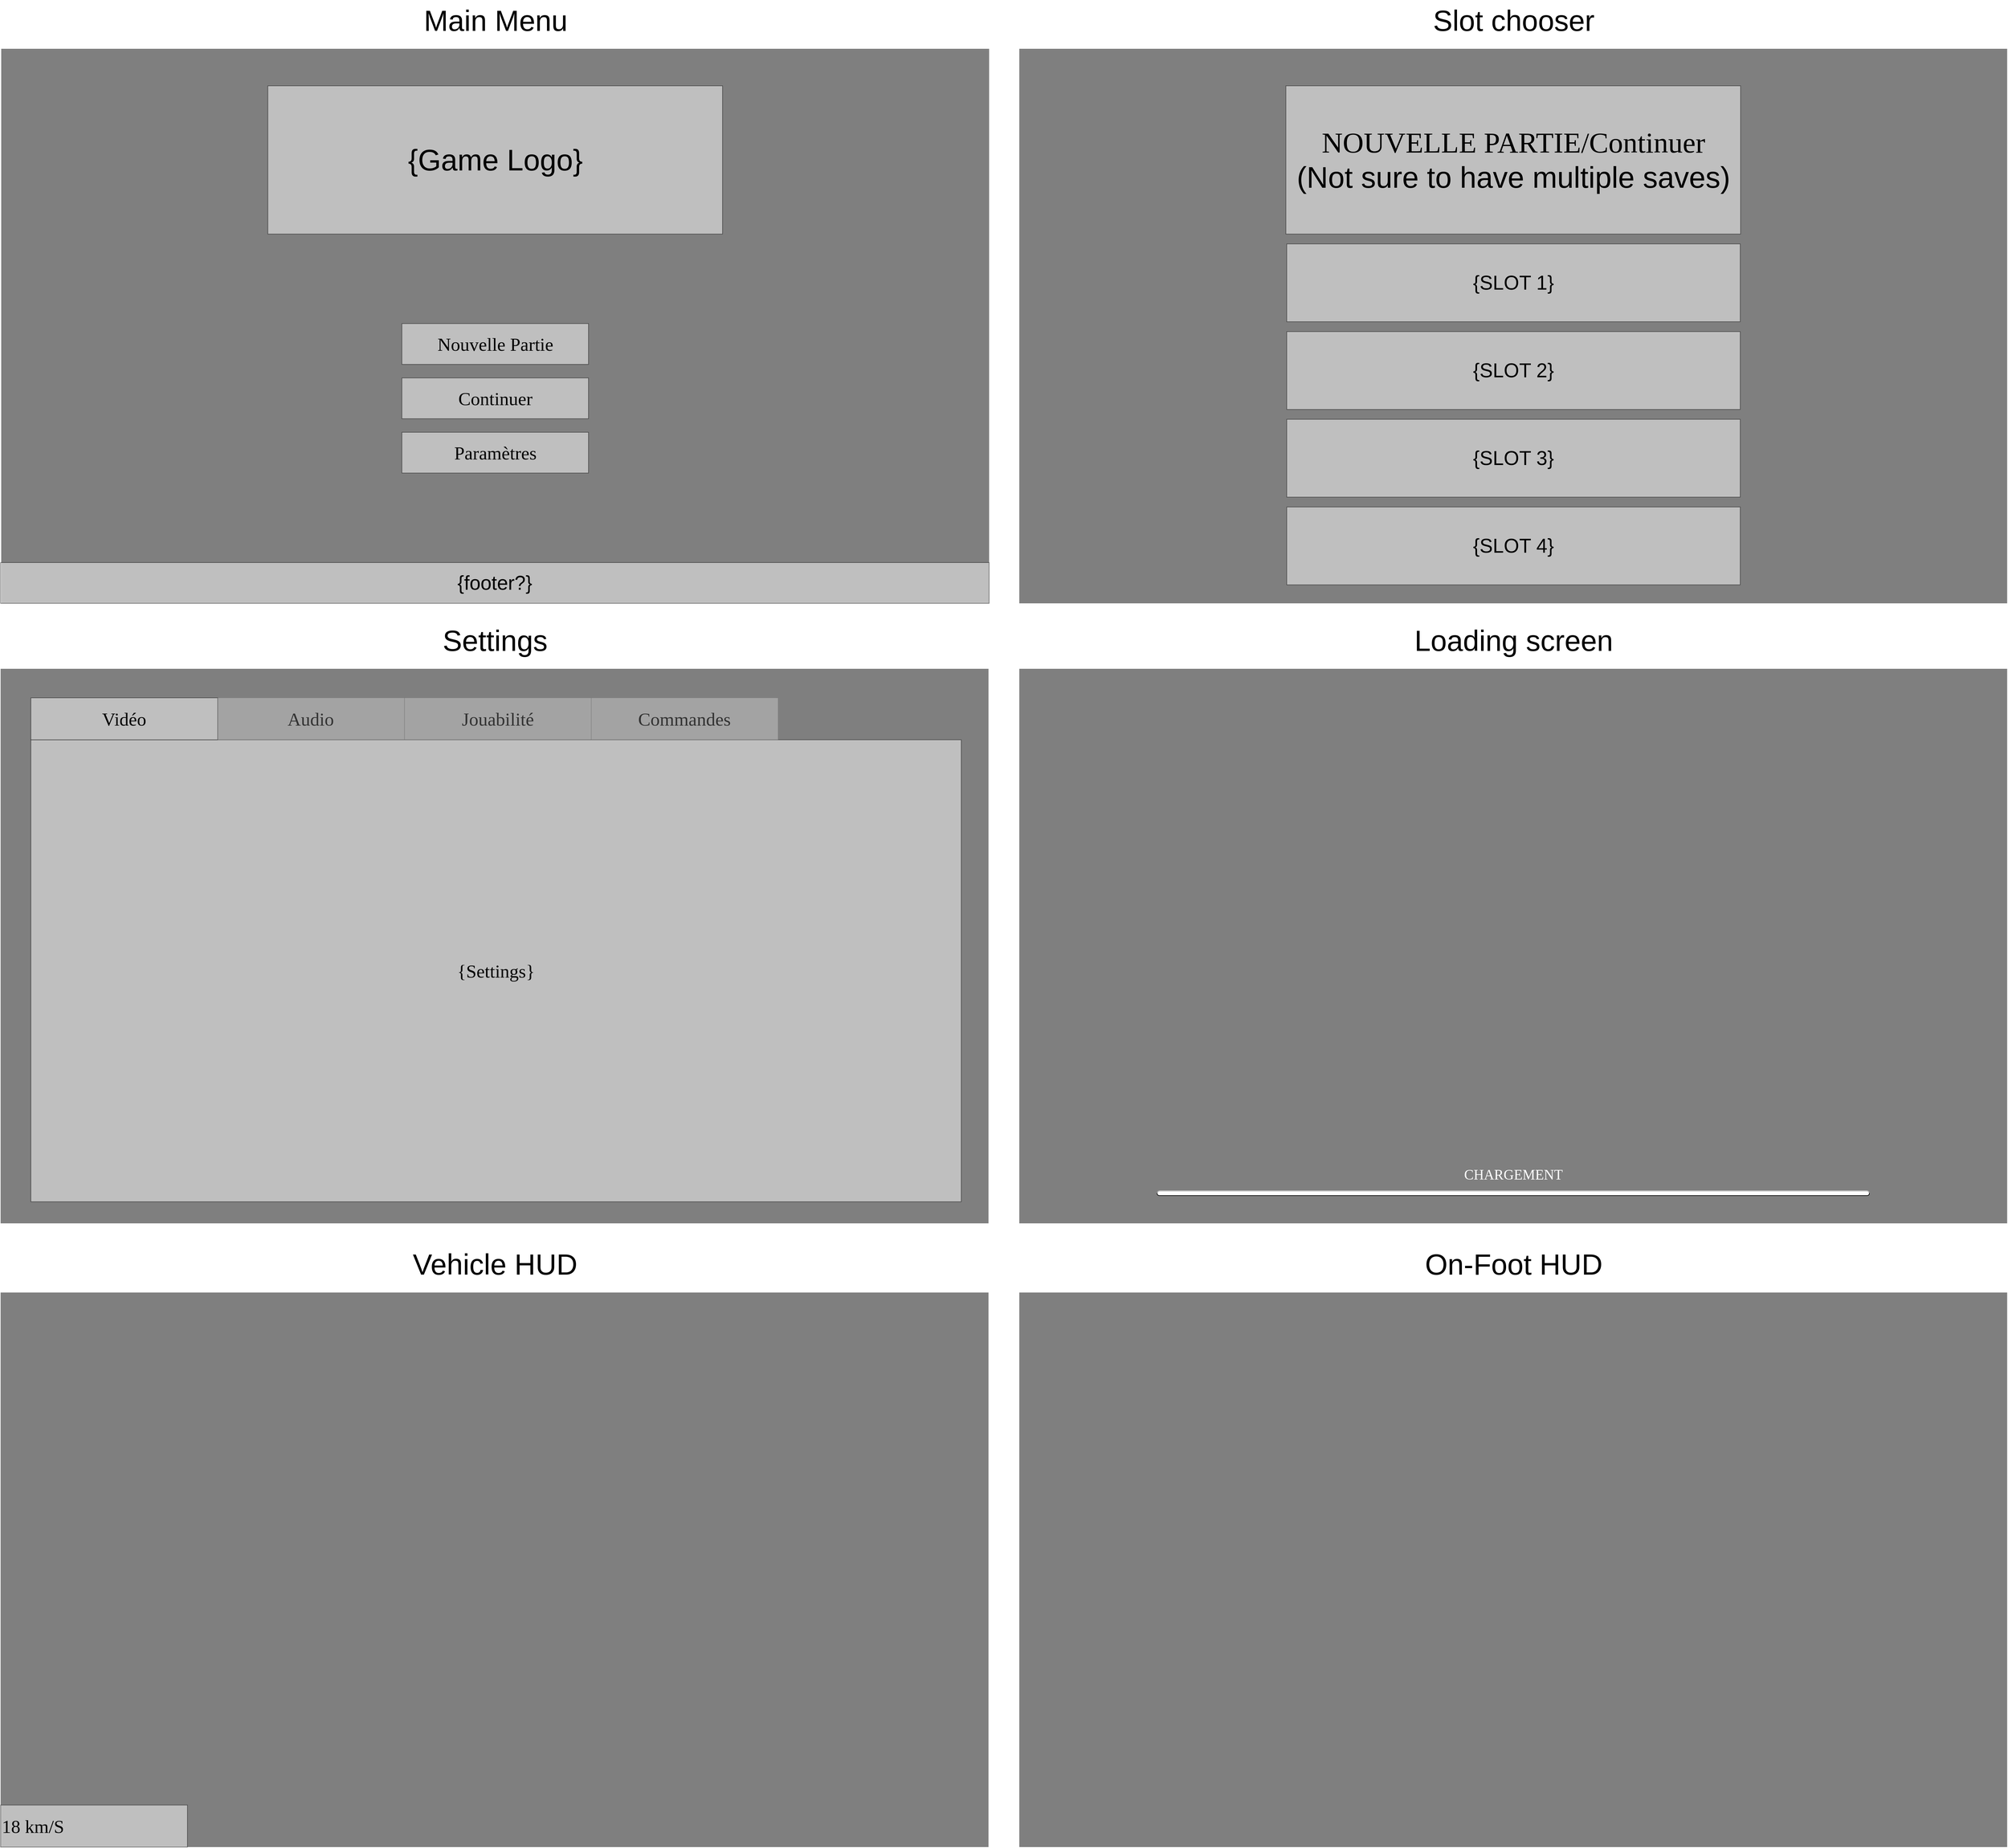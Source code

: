 <mxfile version="20.1.1" type="device"><diagram id="qEtMGmH5q-zqif5FPm-o" name="Page-1"><mxGraphModel dx="3128" dy="2200" grid="0" gridSize="10" guides="1" tooltips="1" connect="1" arrows="1" fold="1" page="0" pageScale="1" pageWidth="1600" pageHeight="900" background="none" math="0" shadow="0"><root><mxCell id="0"/><mxCell id="1" parent="0"/><mxCell id="xV0X3_lvJoVF3Biqp_16-1" value="" style="shape=image;verticalLabelPosition=bottom;labelBackgroundColor=default;verticalAlign=top;aspect=fixed;imageAspect=0;image=https://voyage-onirique.com/wp-content/uploads/2019/05/WallpaperStudio10-119390-landscape.jpg;opacity=50;imageBackground=#000000;" parent="1" vertex="1"><mxGeometry x="4" y="2" width="1599.18" height="898" as="geometry"/></mxCell><mxCell id="xV0X3_lvJoVF3Biqp_16-2" value="&lt;font data-font-src=&quot;https://www.dafont.com/lemon-milk.font&quot; face=&quot;Lemon Milk&quot; style=&quot;font-size: 30px;&quot;&gt;Nouvelle Partie&lt;/font&gt;" style="rounded=0;whiteSpace=wrap;html=1;opacity=50;" parent="1" vertex="1"><mxGeometry x="652.59" y="447" width="302" height="66" as="geometry"/></mxCell><mxCell id="xV0X3_lvJoVF3Biqp_16-3" value="&lt;font data-font-src=&quot;https://www.dafont.com/lemon-milk.font&quot; face=&quot;Lemon Milk&quot; style=&quot;font-size: 30px;&quot;&gt;Continuer&lt;/font&gt;" style="rounded=0;whiteSpace=wrap;html=1;opacity=50;" parent="1" vertex="1"><mxGeometry x="652.59" y="535" width="302" height="66" as="geometry"/></mxCell><mxCell id="xV0X3_lvJoVF3Biqp_16-4" value="&lt;font data-font-src=&quot;https://www.dafont.com/lemon-milk.font&quot; face=&quot;Lemon Milk&quot; style=&quot;font-size: 30px;&quot;&gt;Paramètres&lt;/font&gt;" style="rounded=0;whiteSpace=wrap;html=1;opacity=50;" parent="1" vertex="1"><mxGeometry x="652.59" y="623" width="302" height="66" as="geometry"/></mxCell><mxCell id="xV0X3_lvJoVF3Biqp_16-6" value="&lt;font style=&quot;font-size: 48px;&quot;&gt;{Game Logo}&lt;/font&gt;" style="rounded=0;whiteSpace=wrap;html=1;fontFamily=Helvetica;fontSize=12;fontColor=default;strokeColor=default;fillColor=default;opacity=50;" parent="1" vertex="1"><mxGeometry x="435.59" y="62" width="736" height="240" as="geometry"/></mxCell><mxCell id="xV0X3_lvJoVF3Biqp_16-7" value="" style="shape=image;verticalLabelPosition=bottom;labelBackgroundColor=default;verticalAlign=top;aspect=fixed;imageAspect=0;image=https://voyage-onirique.com/wp-content/uploads/2019/05/WallpaperStudio10-119390-landscape.jpg;opacity=50;imageBackground=#000000;" parent="1" vertex="1"><mxGeometry x="1652" y="2" width="1599.18" height="898" as="geometry"/></mxCell><mxCell id="xV0X3_lvJoVF3Biqp_16-8" value="&lt;font style=&quot;font-size: 32px;&quot;&gt;{SLOT 1}&lt;/font&gt;" style="rounded=0;whiteSpace=wrap;html=1;opacity=50;" parent="1" vertex="1"><mxGeometry x="2085" y="318" width="734" height="126" as="geometry"/></mxCell><mxCell id="xV0X3_lvJoVF3Biqp_16-12" value="&lt;font data-font-src=&quot;https://www.dafont.com/lemon-milk.font&quot; style=&quot;&quot;&gt;&lt;font style=&quot;font-size: 47px;&quot; face=&quot;Lemon Milk&quot;&gt;NOUVELLE PARTIE/Continuer&lt;/font&gt;&lt;br&gt;&lt;span style=&quot;font-size: 48px;&quot;&gt;(Not sure to have multiple saves)&lt;/span&gt;&lt;br&gt;&lt;/font&gt;" style="rounded=0;whiteSpace=wrap;html=1;fontFamily=Helvetica;fontSize=12;fontColor=default;strokeColor=default;fillColor=default;opacity=50;" parent="1" vertex="1"><mxGeometry x="2083.59" y="62" width="736" height="240" as="geometry"/></mxCell><mxCell id="xV0X3_lvJoVF3Biqp_16-13" value="&lt;span style=&quot;font-size: 32px;&quot;&gt;{SLOT 2}&lt;/span&gt;" style="rounded=0;whiteSpace=wrap;html=1;opacity=50;" parent="1" vertex="1"><mxGeometry x="2085" y="460" width="734" height="126" as="geometry"/></mxCell><mxCell id="xV0X3_lvJoVF3Biqp_16-14" value="&lt;span style=&quot;font-size: 32px;&quot;&gt;{SLOT 3}&lt;/span&gt;" style="rounded=0;whiteSpace=wrap;html=1;opacity=50;" parent="1" vertex="1"><mxGeometry x="2085" y="602" width="734" height="126" as="geometry"/></mxCell><mxCell id="xV0X3_lvJoVF3Biqp_16-15" value="&lt;span style=&quot;font-size: 32px;&quot;&gt;{SLOT 4}&lt;/span&gt;" style="rounded=0;whiteSpace=wrap;html=1;opacity=50;" parent="1" vertex="1"><mxGeometry x="2085" y="744" width="734" height="126" as="geometry"/></mxCell><mxCell id="xV0X3_lvJoVF3Biqp_16-16" value="&lt;font face=&quot;Helvetica&quot;&gt;{footer?}&lt;/font&gt;" style="rounded=0;whiteSpace=wrap;html=1;fontFamily=Lemon Milk;fontSource=https%3A%2F%2Fwww.dafont.com%2Flemon-milk.font;fontSize=32;fontColor=default;strokeColor=default;fillColor=default;opacity=50;" parent="1" vertex="1"><mxGeometry x="3" y="834" width="1600.18" height="66" as="geometry"/></mxCell><mxCell id="xV0X3_lvJoVF3Biqp_16-17" value="Main Menu" style="text;html=1;align=center;verticalAlign=middle;resizable=0;points=[];autosize=1;strokeColor=none;fillColor=none;fontSize=47;fontFamily=Helvetica;fontColor=default;" parent="1" vertex="1"><mxGeometry x="678.09" y="-77" width="251" height="68" as="geometry"/></mxCell><mxCell id="xV0X3_lvJoVF3Biqp_16-18" value="Slot chooser" style="text;html=1;align=center;verticalAlign=middle;resizable=0;points=[];autosize=1;strokeColor=none;fillColor=none;fontSize=47;fontFamily=Helvetica;fontColor=default;" parent="1" vertex="1"><mxGeometry x="2312.09" y="-77" width="279" height="68" as="geometry"/></mxCell><mxCell id="xV0X3_lvJoVF3Biqp_16-19" value="" style="shape=image;verticalLabelPosition=bottom;labelBackgroundColor=default;verticalAlign=top;aspect=fixed;imageAspect=0;image=https://voyage-onirique.com/wp-content/uploads/2019/05/WallpaperStudio10-119390-landscape.jpg;opacity=50;imageBackground=#000000;" parent="1" vertex="1"><mxGeometry x="3" y="1006" width="1599.18" height="898" as="geometry"/></mxCell><mxCell id="xV0X3_lvJoVF3Biqp_16-20" value="Settings" style="text;html=1;align=center;verticalAlign=middle;resizable=0;points=[];autosize=1;strokeColor=none;fillColor=none;fontSize=47;fontFamily=Helvetica;fontColor=default;" parent="1" vertex="1"><mxGeometry x="709.09" y="927" width="188" height="68" as="geometry"/></mxCell><mxCell id="xV0X3_lvJoVF3Biqp_16-21" value="" style="shape=image;verticalLabelPosition=bottom;labelBackgroundColor=default;verticalAlign=top;aspect=fixed;imageAspect=0;image=https://voyage-onirique.com/wp-content/uploads/2019/05/WallpaperStudio10-119390-landscape.jpg;opacity=50;imageBackground=#000000;" parent="1" vertex="1"><mxGeometry x="1652" y="1006" width="1599.18" height="898" as="geometry"/></mxCell><mxCell id="xV0X3_lvJoVF3Biqp_16-22" value="Loading screen" style="text;html=1;align=center;verticalAlign=middle;resizable=0;points=[];autosize=1;strokeColor=none;fillColor=none;fontSize=47;fontFamily=Helvetica;fontColor=default;" parent="1" vertex="1"><mxGeometry x="2282.09" y="927" width="339" height="68" as="geometry"/></mxCell><mxCell id="xV0X3_lvJoVF3Biqp_16-23" value="" style="shape=image;verticalLabelPosition=bottom;labelBackgroundColor=default;verticalAlign=top;aspect=fixed;imageAspect=0;image=https://voyage-onirique.com/wp-content/uploads/2019/05/WallpaperStudio10-119390-landscape.jpg;opacity=50;imageBackground=#000000;" parent="1" vertex="1"><mxGeometry x="3" y="2016" width="1599.18" height="898" as="geometry"/></mxCell><mxCell id="xV0X3_lvJoVF3Biqp_16-24" value="Vehicle HUD" style="text;html=1;align=center;verticalAlign=middle;resizable=0;points=[];autosize=1;strokeColor=none;fillColor=none;fontSize=47;fontFamily=Helvetica;fontColor=default;" parent="1" vertex="1"><mxGeometry x="661.09" y="1937" width="284" height="68" as="geometry"/></mxCell><mxCell id="xV0X3_lvJoVF3Biqp_16-25" value="" style="shape=image;verticalLabelPosition=bottom;labelBackgroundColor=default;verticalAlign=top;aspect=fixed;imageAspect=0;image=https://voyage-onirique.com/wp-content/uploads/2019/05/WallpaperStudio10-119390-landscape.jpg;opacity=50;imageBackground=#000000;" parent="1" vertex="1"><mxGeometry x="1652" y="2016" width="1599.18" height="898" as="geometry"/></mxCell><mxCell id="xV0X3_lvJoVF3Biqp_16-26" value="On-Foot HUD" style="text;html=1;align=center;verticalAlign=middle;resizable=0;points=[];autosize=1;strokeColor=none;fillColor=none;fontSize=47;fontFamily=Helvetica;fontColor=default;" parent="1" vertex="1"><mxGeometry x="2299.09" y="1937" width="305" height="68" as="geometry"/></mxCell><mxCell id="GPK7iThFyZI9aolkPlXM-2" value="&lt;font face=&quot;Lemon Milk&quot;&gt;&lt;span style=&quot;font-size: 30px;&quot;&gt;{Settings}&lt;/span&gt;&lt;/font&gt;" style="rounded=0;whiteSpace=wrap;html=1;opacity=50;" parent="1" vertex="1"><mxGeometry x="52" y="1121" width="1506" height="748" as="geometry"/></mxCell><mxCell id="GPK7iThFyZI9aolkPlXM-3" value="&lt;font face=&quot;Lemon Milk&quot;&gt;&lt;span style=&quot;font-size: 30px;&quot;&gt;Vidéo&lt;/span&gt;&lt;/font&gt;" style="rounded=0;whiteSpace=wrap;html=1;opacity=50;" parent="1" vertex="1"><mxGeometry x="52" y="1053" width="302.41" height="68" as="geometry"/></mxCell><mxCell id="GPK7iThFyZI9aolkPlXM-4" value="&lt;font face=&quot;Lemon Milk&quot;&gt;&lt;span style=&quot;font-size: 30px;&quot;&gt;Audio&lt;/span&gt;&lt;/font&gt;" style="rounded=0;whiteSpace=wrap;html=1;opacity=30;fillColor=#f5f5f5;fontColor=#333333;strokeColor=#666666;" parent="1" vertex="1"><mxGeometry x="354.41" y="1053" width="302.41" height="68" as="geometry"/></mxCell><mxCell id="GPK7iThFyZI9aolkPlXM-5" value="&lt;font face=&quot;Lemon Milk&quot;&gt;&lt;span style=&quot;font-size: 30px;&quot;&gt;Jouabilité&lt;/span&gt;&lt;/font&gt;" style="rounded=0;whiteSpace=wrap;html=1;opacity=30;fillColor=#f5f5f5;fontColor=#333333;strokeColor=#666666;" parent="1" vertex="1"><mxGeometry x="656.82" y="1053" width="302.41" height="68" as="geometry"/></mxCell><mxCell id="GPK7iThFyZI9aolkPlXM-6" value="&lt;font face=&quot;Lemon Milk&quot;&gt;&lt;span style=&quot;font-size: 30px;&quot;&gt;Commandes&lt;/span&gt;&lt;/font&gt;" style="rounded=0;whiteSpace=wrap;html=1;opacity=30;fillColor=#f5f5f5;fontColor=#333333;strokeColor=#666666;" parent="1" vertex="1"><mxGeometry x="959.23" y="1053" width="302.41" height="68" as="geometry"/></mxCell><mxCell id="GPK7iThFyZI9aolkPlXM-7" value="" style="rounded=1;whiteSpace=wrap;html=1;fillColor=default;arcSize=50;shadow=0;sketch=0;glass=1;" parent="1" vertex="1"><mxGeometry x="1875.09" y="1852" width="1153" height="7" as="geometry"/></mxCell><mxCell id="GPK7iThFyZI9aolkPlXM-8" value="&lt;font color=&quot;#ffffff&quot; style=&quot;font-size: 23px;&quot; data-font-src=&quot;https://www.dafont.com/lemon-milk.font&quot; face=&quot;Lemon Milk&quot;&gt;CHARGEMENT&lt;/font&gt;" style="text;html=1;strokeColor=none;fillColor=none;align=center;verticalAlign=middle;whiteSpace=wrap;rounded=0;shadow=0;glass=1;sketch=0;" parent="1" vertex="1"><mxGeometry x="2346" y="1805" width="212" height="40" as="geometry"/></mxCell><mxCell id="RrSB6H7P5XyLhtEk9Myi-2" value="&lt;font face=&quot;Lemon Milk&quot;&gt;&lt;span style=&quot;font-size: 30px;&quot;&gt;18 km/S&lt;/span&gt;&lt;/font&gt;" style="rounded=0;whiteSpace=wrap;html=1;opacity=50;align=left;" vertex="1" parent="1"><mxGeometry x="3" y="2846" width="302.41" height="68" as="geometry"/></mxCell></root></mxGraphModel></diagram></mxfile>